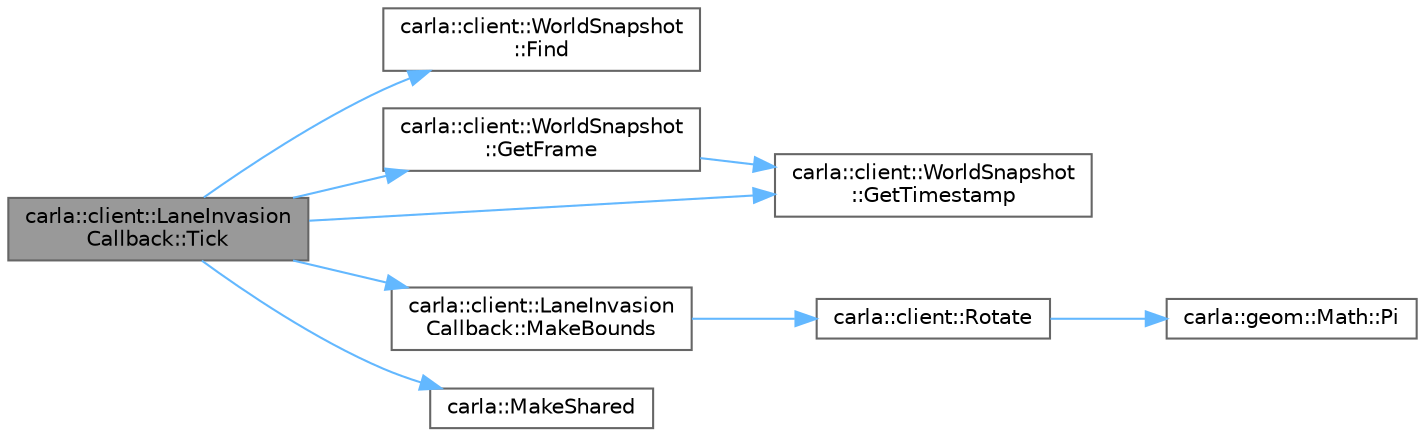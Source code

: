 digraph "carla::client::LaneInvasionCallback::Tick"
{
 // INTERACTIVE_SVG=YES
 // LATEX_PDF_SIZE
  bgcolor="transparent";
  edge [fontname=Helvetica,fontsize=10,labelfontname=Helvetica,labelfontsize=10];
  node [fontname=Helvetica,fontsize=10,shape=box,height=0.2,width=0.4];
  rankdir="LR";
  Node1 [id="Node000001",label="carla::client::LaneInvasion\lCallback::Tick",height=0.2,width=0.4,color="gray40", fillcolor="grey60", style="filled", fontcolor="black",tooltip=" "];
  Node1 -> Node2 [id="edge1_Node000001_Node000002",color="steelblue1",style="solid",tooltip=" "];
  Node2 [id="Node000002",label="carla::client::WorldSnapshot\l::Find",height=0.2,width=0.4,color="grey40", fillcolor="white", style="filled",URL="$d4/dc6/classcarla_1_1client_1_1WorldSnapshot.html#aff03eb42ca3926f1e5a03842bc316eec",tooltip="Find an ActorSnapshot by id."];
  Node1 -> Node3 [id="edge2_Node000001_Node000003",color="steelblue1",style="solid",tooltip=" "];
  Node3 [id="Node000003",label="carla::client::WorldSnapshot\l::GetFrame",height=0.2,width=0.4,color="grey40", fillcolor="white", style="filled",URL="$d4/dc6/classcarla_1_1client_1_1WorldSnapshot.html#a74c3af9e0155a57610ccb26930794ee0",tooltip=" "];
  Node3 -> Node4 [id="edge3_Node000003_Node000004",color="steelblue1",style="solid",tooltip=" "];
  Node4 [id="Node000004",label="carla::client::WorldSnapshot\l::GetTimestamp",height=0.2,width=0.4,color="grey40", fillcolor="white", style="filled",URL="$d4/dc6/classcarla_1_1client_1_1WorldSnapshot.html#a52ead59d048a20a519b7c78519648c4f",tooltip="Get timestamp of this snapshot."];
  Node1 -> Node4 [id="edge4_Node000001_Node000004",color="steelblue1",style="solid",tooltip=" "];
  Node1 -> Node5 [id="edge5_Node000001_Node000005",color="steelblue1",style="solid",tooltip=" "];
  Node5 [id="Node000005",label="carla::client::LaneInvasion\lCallback::MakeBounds",height=0.2,width=0.4,color="grey40", fillcolor="white", style="filled",URL="$d8/d64/classcarla_1_1client_1_1LaneInvasionCallback.html#af2199ba0a1f07e486b6c9dcc132af873",tooltip=" "];
  Node5 -> Node6 [id="edge6_Node000005_Node000006",color="steelblue1",style="solid",tooltip=" "];
  Node6 [id="Node000006",label="carla::client::Rotate",height=0.2,width=0.4,color="grey40", fillcolor="white", style="filled",URL="$d2/daf/namespacecarla_1_1client.html#a96fbaf18d9f6143862b7f14d4871ea48",tooltip=" "];
  Node6 -> Node7 [id="edge7_Node000006_Node000007",color="steelblue1",style="solid",tooltip=" "];
  Node7 [id="Node000007",label="carla::geom::Math::Pi",height=0.2,width=0.4,color="grey40", fillcolor="white", style="filled",URL="$d0/dea/classcarla_1_1geom_1_1Math.html#abb591fc2a3085df22fc224a9d77cef11",tooltip=" "];
  Node1 -> Node8 [id="edge8_Node000001_Node000008",color="steelblue1",style="solid",tooltip=" "];
  Node8 [id="Node000008",label="carla::MakeShared",height=0.2,width=0.4,color="grey40", fillcolor="white", style="filled",URL="$d9/d36/namespacecarla.html#aa2d2e918c13998c3b43a8991d15e9161",tooltip=" "];
}
